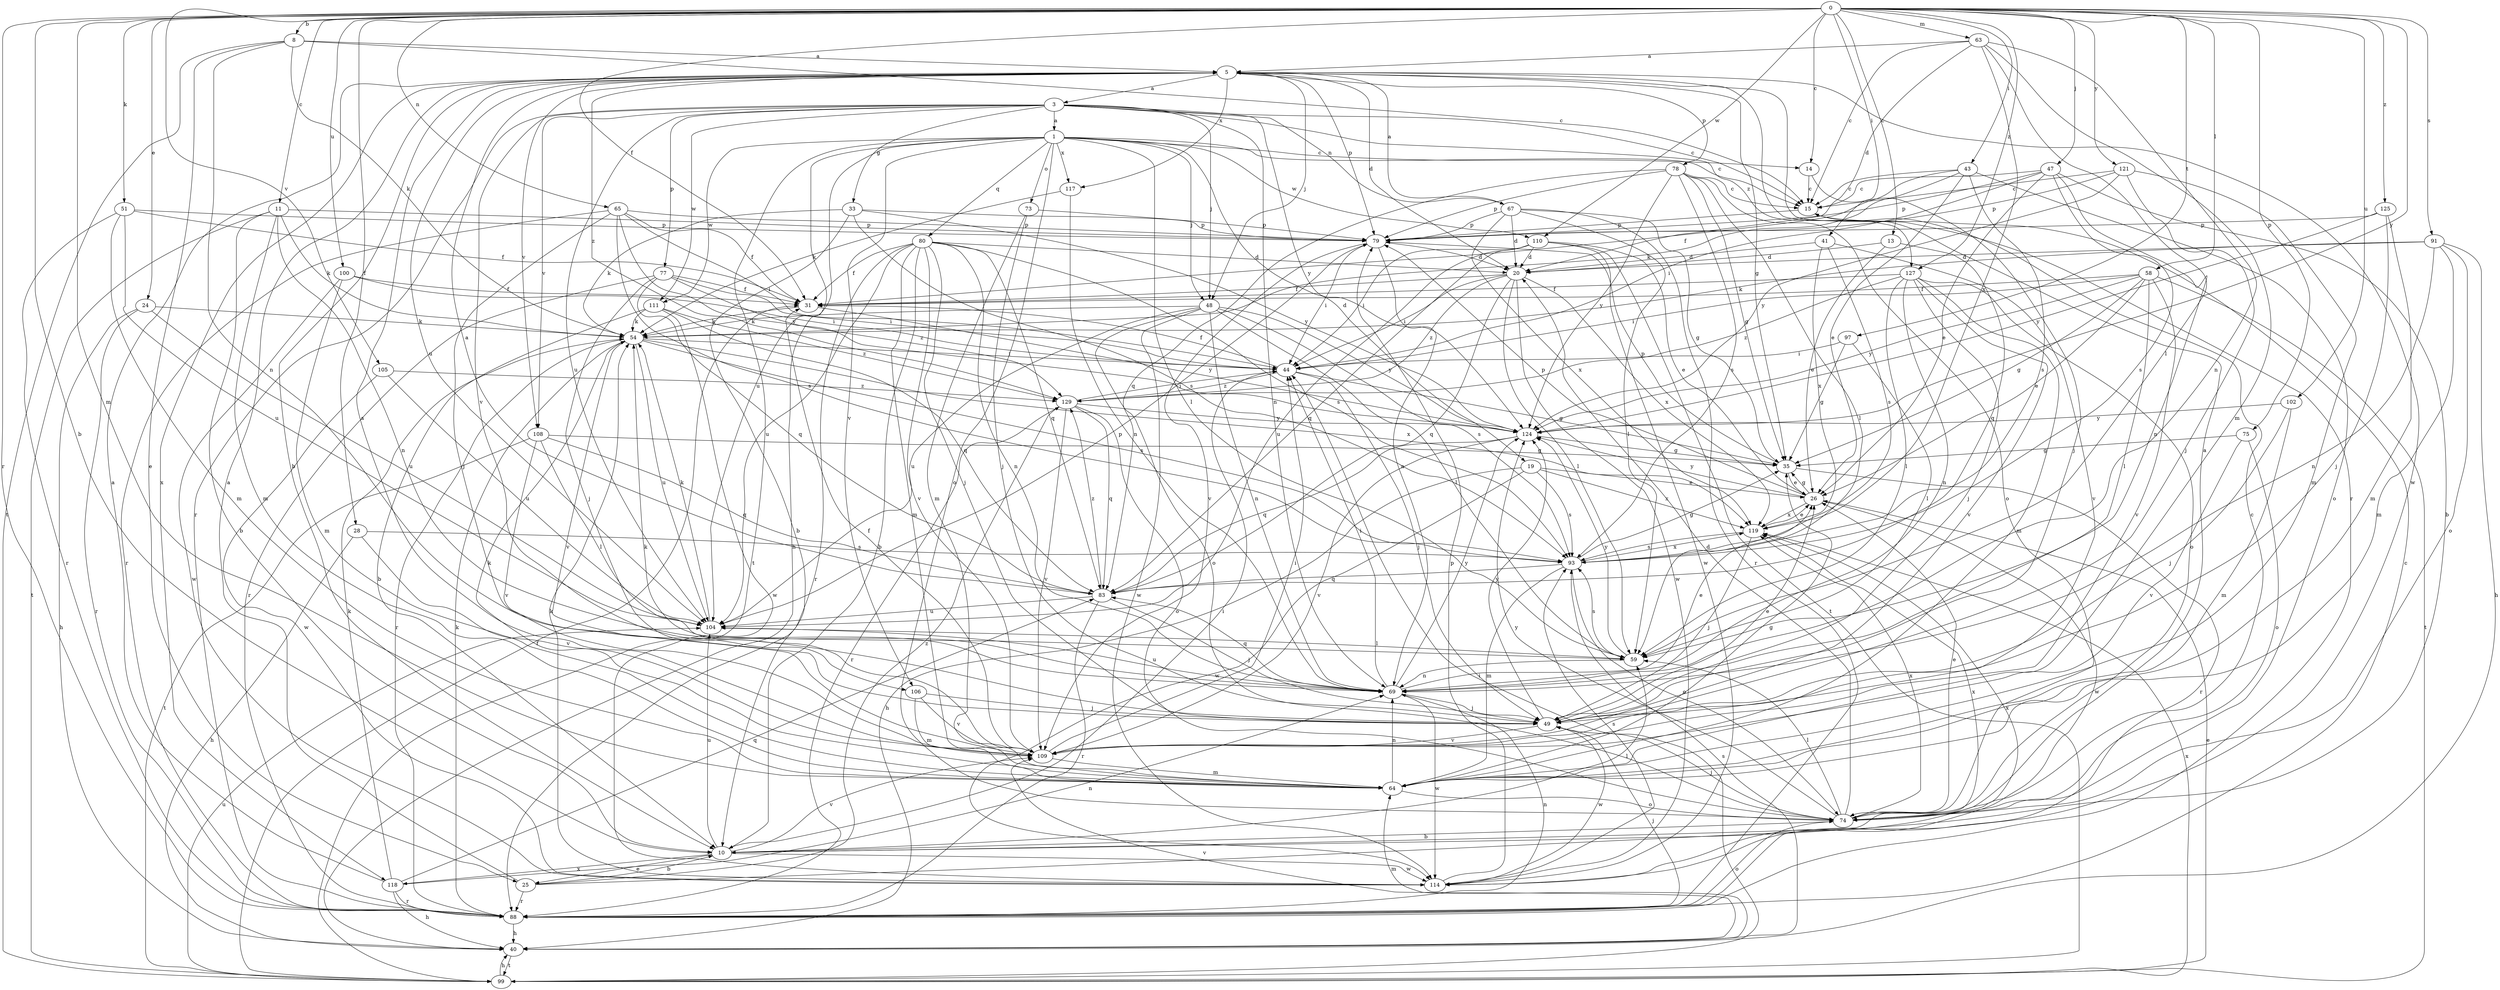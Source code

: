 strict digraph  {
0;
1;
3;
5;
8;
10;
11;
13;
14;
15;
19;
20;
24;
25;
26;
28;
31;
33;
35;
40;
41;
43;
44;
47;
48;
49;
51;
54;
58;
59;
63;
64;
65;
67;
69;
73;
74;
75;
77;
78;
79;
80;
83;
88;
91;
93;
97;
99;
100;
102;
104;
105;
106;
108;
109;
110;
111;
114;
117;
118;
119;
121;
124;
125;
127;
129;
0 -> 8  [label=b];
0 -> 10  [label=b];
0 -> 11  [label=c];
0 -> 13  [label=c];
0 -> 14  [label=c];
0 -> 24  [label=e];
0 -> 28  [label=f];
0 -> 31  [label=f];
0 -> 41  [label=i];
0 -> 43  [label=i];
0 -> 47  [label=j];
0 -> 51  [label=k];
0 -> 58  [label=l];
0 -> 63  [label=m];
0 -> 64  [label=m];
0 -> 65  [label=n];
0 -> 75  [label=p];
0 -> 88  [label=r];
0 -> 91  [label=s];
0 -> 97  [label=t];
0 -> 100  [label=u];
0 -> 102  [label=u];
0 -> 105  [label=v];
0 -> 110  [label=w];
0 -> 121  [label=y];
0 -> 124  [label=y];
0 -> 125  [label=z];
0 -> 127  [label=z];
1 -> 14  [label=c];
1 -> 15  [label=c];
1 -> 19  [label=d];
1 -> 40  [label=h];
1 -> 48  [label=j];
1 -> 59  [label=l];
1 -> 73  [label=o];
1 -> 74  [label=o];
1 -> 80  [label=q];
1 -> 99  [label=t];
1 -> 104  [label=u];
1 -> 106  [label=v];
1 -> 110  [label=w];
1 -> 111  [label=w];
1 -> 117  [label=x];
3 -> 1  [label=a];
3 -> 15  [label=c];
3 -> 33  [label=g];
3 -> 48  [label=j];
3 -> 67  [label=n];
3 -> 69  [label=n];
3 -> 77  [label=p];
3 -> 88  [label=r];
3 -> 104  [label=u];
3 -> 106  [label=v];
3 -> 108  [label=v];
3 -> 111  [label=w];
3 -> 124  [label=y];
3 -> 127  [label=z];
5 -> 3  [label=a];
5 -> 10  [label=b];
5 -> 20  [label=d];
5 -> 35  [label=g];
5 -> 48  [label=j];
5 -> 78  [label=p];
5 -> 79  [label=p];
5 -> 88  [label=r];
5 -> 104  [label=u];
5 -> 108  [label=v];
5 -> 114  [label=w];
5 -> 117  [label=x];
5 -> 118  [label=x];
5 -> 129  [label=z];
8 -> 5  [label=a];
8 -> 15  [label=c];
8 -> 25  [label=e];
8 -> 54  [label=k];
8 -> 69  [label=n];
8 -> 99  [label=t];
10 -> 25  [label=e];
10 -> 44  [label=i];
10 -> 59  [label=l];
10 -> 104  [label=u];
10 -> 109  [label=v];
10 -> 114  [label=w];
10 -> 118  [label=x];
10 -> 119  [label=x];
11 -> 10  [label=b];
11 -> 54  [label=k];
11 -> 64  [label=m];
11 -> 69  [label=n];
11 -> 79  [label=p];
11 -> 99  [label=t];
13 -> 20  [label=d];
13 -> 26  [label=e];
13 -> 83  [label=q];
14 -> 15  [label=c];
14 -> 49  [label=j];
15 -> 79  [label=p];
19 -> 26  [label=e];
19 -> 40  [label=h];
19 -> 93  [label=s];
19 -> 114  [label=w];
19 -> 119  [label=x];
20 -> 31  [label=f];
20 -> 44  [label=i];
20 -> 59  [label=l];
20 -> 83  [label=q];
20 -> 114  [label=w];
20 -> 119  [label=x];
20 -> 129  [label=z];
24 -> 40  [label=h];
24 -> 54  [label=k];
24 -> 88  [label=r];
24 -> 104  [label=u];
25 -> 5  [label=a];
25 -> 10  [label=b];
25 -> 88  [label=r];
25 -> 119  [label=x];
25 -> 129  [label=z];
26 -> 35  [label=g];
26 -> 79  [label=p];
26 -> 114  [label=w];
26 -> 119  [label=x];
26 -> 124  [label=y];
28 -> 40  [label=h];
28 -> 93  [label=s];
28 -> 109  [label=v];
31 -> 54  [label=k];
31 -> 124  [label=y];
33 -> 10  [label=b];
33 -> 54  [label=k];
33 -> 79  [label=p];
33 -> 93  [label=s];
33 -> 124  [label=y];
35 -> 26  [label=e];
35 -> 79  [label=p];
35 -> 88  [label=r];
40 -> 64  [label=m];
40 -> 93  [label=s];
40 -> 99  [label=t];
40 -> 109  [label=v];
41 -> 20  [label=d];
41 -> 93  [label=s];
41 -> 109  [label=v];
41 -> 119  [label=x];
43 -> 15  [label=c];
43 -> 26  [label=e];
43 -> 31  [label=f];
43 -> 54  [label=k];
43 -> 74  [label=o];
43 -> 93  [label=s];
44 -> 31  [label=f];
44 -> 35  [label=g];
44 -> 49  [label=j];
44 -> 129  [label=z];
47 -> 10  [label=b];
47 -> 15  [label=c];
47 -> 26  [label=e];
47 -> 44  [label=i];
47 -> 69  [label=n];
47 -> 79  [label=p];
47 -> 93  [label=s];
48 -> 54  [label=k];
48 -> 59  [label=l];
48 -> 69  [label=n];
48 -> 74  [label=o];
48 -> 93  [label=s];
48 -> 104  [label=u];
48 -> 114  [label=w];
48 -> 124  [label=y];
49 -> 26  [label=e];
49 -> 109  [label=v];
49 -> 114  [label=w];
49 -> 124  [label=y];
51 -> 31  [label=f];
51 -> 64  [label=m];
51 -> 79  [label=p];
51 -> 88  [label=r];
51 -> 104  [label=u];
54 -> 44  [label=i];
54 -> 88  [label=r];
54 -> 93  [label=s];
54 -> 104  [label=u];
54 -> 109  [label=v];
54 -> 119  [label=x];
58 -> 26  [label=e];
58 -> 31  [label=f];
58 -> 35  [label=g];
58 -> 44  [label=i];
58 -> 59  [label=l];
58 -> 99  [label=t];
58 -> 109  [label=v];
58 -> 124  [label=y];
59 -> 69  [label=n];
59 -> 93  [label=s];
59 -> 124  [label=y];
63 -> 5  [label=a];
63 -> 15  [label=c];
63 -> 20  [label=d];
63 -> 59  [label=l];
63 -> 64  [label=m];
63 -> 69  [label=n];
63 -> 119  [label=x];
64 -> 35  [label=g];
64 -> 54  [label=k];
64 -> 69  [label=n];
64 -> 74  [label=o];
65 -> 31  [label=f];
65 -> 44  [label=i];
65 -> 49  [label=j];
65 -> 79  [label=p];
65 -> 88  [label=r];
65 -> 93  [label=s];
65 -> 124  [label=y];
67 -> 5  [label=a];
67 -> 20  [label=d];
67 -> 35  [label=g];
67 -> 59  [label=l];
67 -> 79  [label=p];
67 -> 88  [label=r];
67 -> 119  [label=x];
69 -> 26  [label=e];
69 -> 44  [label=i];
69 -> 49  [label=j];
69 -> 83  [label=q];
69 -> 104  [label=u];
69 -> 114  [label=w];
69 -> 124  [label=y];
73 -> 49  [label=j];
73 -> 64  [label=m];
73 -> 79  [label=p];
74 -> 5  [label=a];
74 -> 10  [label=b];
74 -> 15  [label=c];
74 -> 20  [label=d];
74 -> 26  [label=e];
74 -> 49  [label=j];
74 -> 59  [label=l];
74 -> 119  [label=x];
74 -> 124  [label=y];
75 -> 35  [label=g];
75 -> 74  [label=o];
75 -> 109  [label=v];
77 -> 31  [label=f];
77 -> 44  [label=i];
77 -> 49  [label=j];
77 -> 83  [label=q];
77 -> 88  [label=r];
77 -> 129  [label=z];
78 -> 15  [label=c];
78 -> 35  [label=g];
78 -> 59  [label=l];
78 -> 74  [label=o];
78 -> 79  [label=p];
78 -> 83  [label=q];
78 -> 93  [label=s];
78 -> 124  [label=y];
79 -> 20  [label=d];
79 -> 44  [label=i];
79 -> 69  [label=n];
79 -> 109  [label=v];
80 -> 10  [label=b];
80 -> 20  [label=d];
80 -> 31  [label=f];
80 -> 49  [label=j];
80 -> 64  [label=m];
80 -> 69  [label=n];
80 -> 83  [label=q];
80 -> 88  [label=r];
80 -> 93  [label=s];
80 -> 104  [label=u];
80 -> 109  [label=v];
83 -> 5  [label=a];
83 -> 49  [label=j];
83 -> 88  [label=r];
83 -> 104  [label=u];
83 -> 129  [label=z];
88 -> 15  [label=c];
88 -> 40  [label=h];
88 -> 49  [label=j];
88 -> 54  [label=k];
88 -> 69  [label=n];
88 -> 74  [label=o];
91 -> 20  [label=d];
91 -> 40  [label=h];
91 -> 54  [label=k];
91 -> 64  [label=m];
91 -> 69  [label=n];
91 -> 74  [label=o];
93 -> 35  [label=g];
93 -> 64  [label=m];
93 -> 74  [label=o];
93 -> 83  [label=q];
93 -> 119  [label=x];
97 -> 35  [label=g];
97 -> 44  [label=i];
97 -> 59  [label=l];
99 -> 26  [label=e];
99 -> 31  [label=f];
99 -> 40  [label=h];
99 -> 44  [label=i];
99 -> 104  [label=u];
99 -> 119  [label=x];
100 -> 31  [label=f];
100 -> 44  [label=i];
100 -> 64  [label=m];
100 -> 114  [label=w];
102 -> 49  [label=j];
102 -> 64  [label=m];
102 -> 124  [label=y];
104 -> 54  [label=k];
104 -> 59  [label=l];
104 -> 79  [label=p];
105 -> 104  [label=u];
105 -> 114  [label=w];
105 -> 129  [label=z];
106 -> 49  [label=j];
106 -> 64  [label=m];
106 -> 109  [label=v];
108 -> 35  [label=g];
108 -> 59  [label=l];
108 -> 83  [label=q];
108 -> 99  [label=t];
108 -> 109  [label=v];
109 -> 5  [label=a];
109 -> 31  [label=f];
109 -> 44  [label=i];
109 -> 54  [label=k];
109 -> 64  [label=m];
110 -> 20  [label=d];
110 -> 26  [label=e];
110 -> 44  [label=i];
110 -> 83  [label=q];
110 -> 99  [label=t];
110 -> 104  [label=u];
110 -> 114  [label=w];
111 -> 10  [label=b];
111 -> 54  [label=k];
111 -> 83  [label=q];
111 -> 114  [label=w];
111 -> 129  [label=z];
114 -> 54  [label=k];
114 -> 79  [label=p];
114 -> 93  [label=s];
117 -> 54  [label=k];
117 -> 69  [label=n];
118 -> 5  [label=a];
118 -> 40  [label=h];
118 -> 54  [label=k];
118 -> 69  [label=n];
118 -> 83  [label=q];
118 -> 88  [label=r];
119 -> 26  [label=e];
119 -> 49  [label=j];
119 -> 93  [label=s];
121 -> 15  [label=c];
121 -> 49  [label=j];
121 -> 64  [label=m];
121 -> 79  [label=p];
121 -> 124  [label=y];
124 -> 35  [label=g];
124 -> 83  [label=q];
124 -> 109  [label=v];
125 -> 49  [label=j];
125 -> 64  [label=m];
125 -> 79  [label=p];
125 -> 124  [label=y];
127 -> 31  [label=f];
127 -> 49  [label=j];
127 -> 59  [label=l];
127 -> 64  [label=m];
127 -> 69  [label=n];
127 -> 74  [label=o];
127 -> 109  [label=v];
127 -> 129  [label=z];
129 -> 44  [label=i];
129 -> 74  [label=o];
129 -> 83  [label=q];
129 -> 88  [label=r];
129 -> 109  [label=v];
129 -> 124  [label=y];
}
